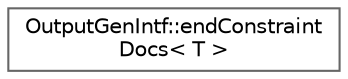 digraph "Graphical Class Hierarchy"
{
 // INTERACTIVE_SVG=YES
 // LATEX_PDF_SIZE
  bgcolor="transparent";
  edge [fontname=Helvetica,fontsize=10,labelfontname=Helvetica,labelfontsize=10];
  node [fontname=Helvetica,fontsize=10,shape=box,height=0.2,width=0.4];
  rankdir="LR";
  Node0 [label="OutputGenIntf::endConstraint\lDocs\< T \>",height=0.2,width=0.4,color="grey40", fillcolor="white", style="filled",URL="$d2/dd3/struct_output_gen_intf_1_1end_constraint_docs.html",tooltip=" "];
}
